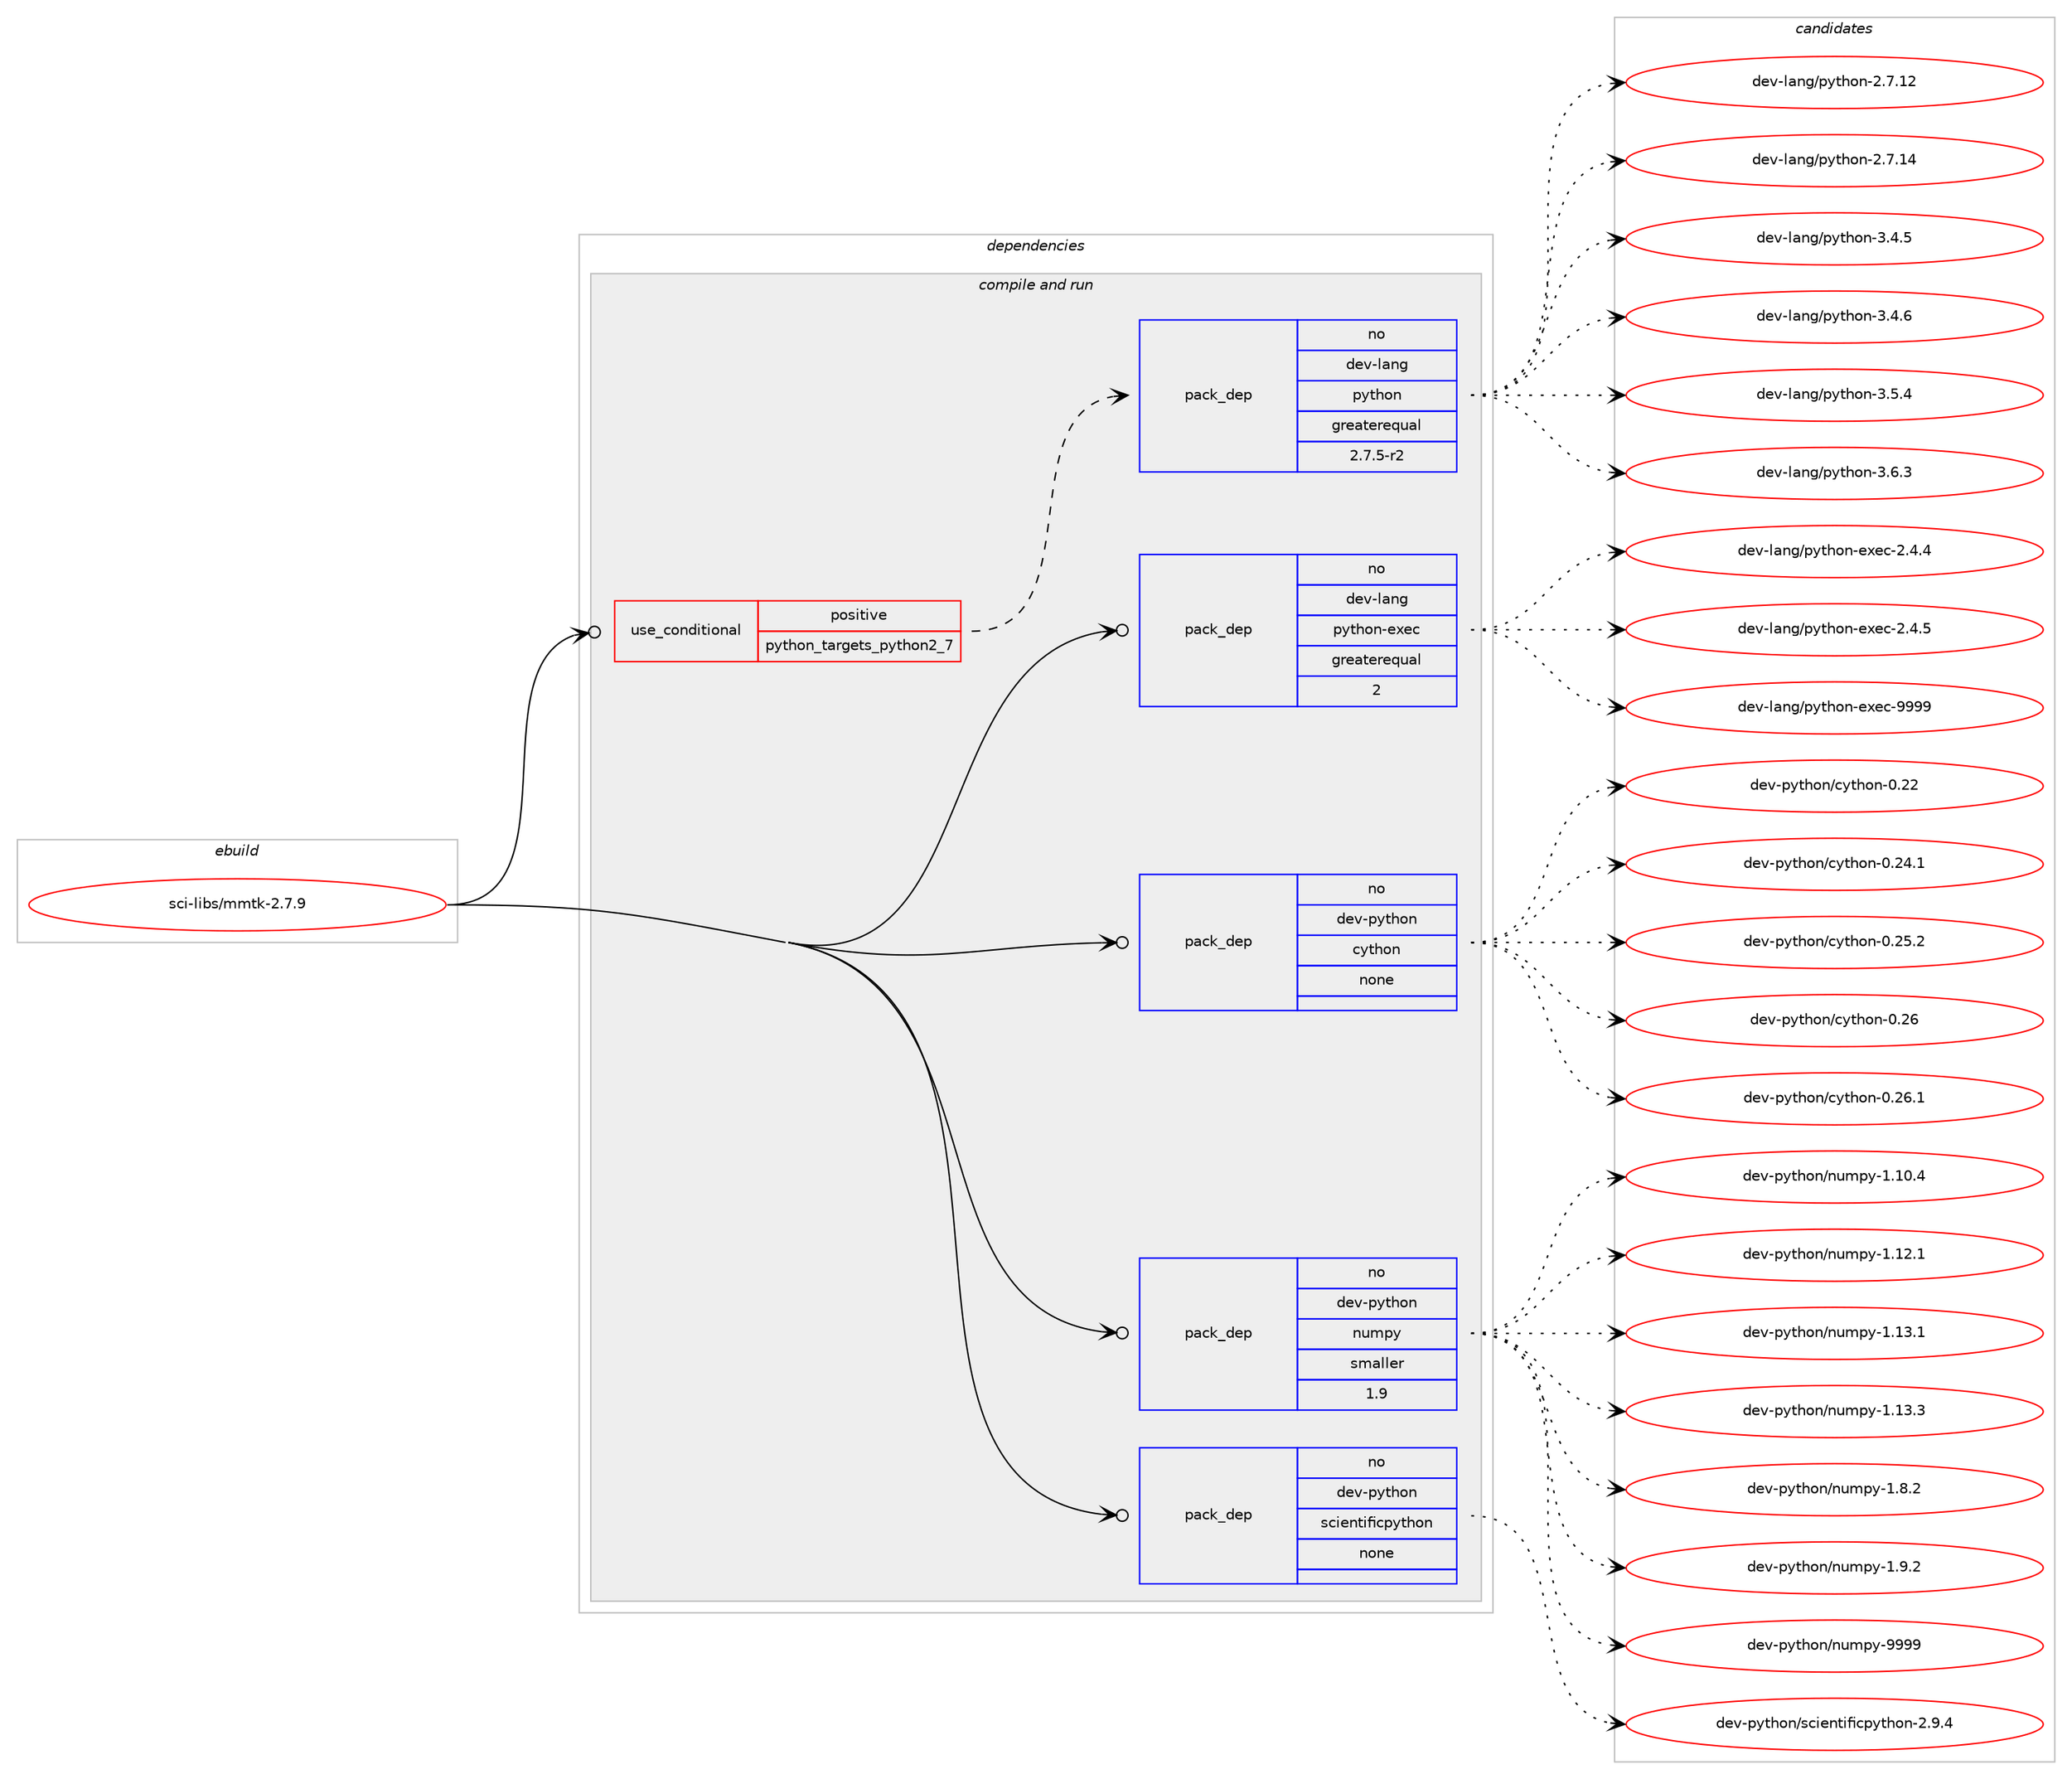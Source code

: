 digraph prolog {

# *************
# Graph options
# *************

newrank=true;
concentrate=true;
compound=true;
graph [rankdir=LR,fontname=Helvetica,fontsize=10,ranksep=1.5];#, ranksep=2.5, nodesep=0.2];
edge  [arrowhead=vee];
node  [fontname=Helvetica,fontsize=10];

# **********
# The ebuild
# **********

subgraph cluster_leftcol {
color=gray;
rank=same;
label=<<i>ebuild</i>>;
id [label="sci-libs/mmtk-2.7.9", color=red, width=4, href="../sci-libs/mmtk-2.7.9.svg"];
}

# ****************
# The dependencies
# ****************

subgraph cluster_midcol {
color=gray;
label=<<i>dependencies</i>>;
subgraph cluster_compile {
fillcolor="#eeeeee";
style=filled;
label=<<i>compile</i>>;
}
subgraph cluster_compileandrun {
fillcolor="#eeeeee";
style=filled;
label=<<i>compile and run</i>>;
subgraph cond110827 {
dependency452737 [label=<<TABLE BORDER="0" CELLBORDER="1" CELLSPACING="0" CELLPADDING="4"><TR><TD ROWSPAN="3" CELLPADDING="10">use_conditional</TD></TR><TR><TD>positive</TD></TR><TR><TD>python_targets_python2_7</TD></TR></TABLE>>, shape=none, color=red];
subgraph pack333996 {
dependency452738 [label=<<TABLE BORDER="0" CELLBORDER="1" CELLSPACING="0" CELLPADDING="4" WIDTH="220"><TR><TD ROWSPAN="6" CELLPADDING="30">pack_dep</TD></TR><TR><TD WIDTH="110">no</TD></TR><TR><TD>dev-lang</TD></TR><TR><TD>python</TD></TR><TR><TD>greaterequal</TD></TR><TR><TD>2.7.5-r2</TD></TR></TABLE>>, shape=none, color=blue];
}
dependency452737:e -> dependency452738:w [weight=20,style="dashed",arrowhead="vee"];
}
id:e -> dependency452737:w [weight=20,style="solid",arrowhead="odotvee"];
subgraph pack333997 {
dependency452739 [label=<<TABLE BORDER="0" CELLBORDER="1" CELLSPACING="0" CELLPADDING="4" WIDTH="220"><TR><TD ROWSPAN="6" CELLPADDING="30">pack_dep</TD></TR><TR><TD WIDTH="110">no</TD></TR><TR><TD>dev-lang</TD></TR><TR><TD>python-exec</TD></TR><TR><TD>greaterequal</TD></TR><TR><TD>2</TD></TR></TABLE>>, shape=none, color=blue];
}
id:e -> dependency452739:w [weight=20,style="solid",arrowhead="odotvee"];
subgraph pack333998 {
dependency452740 [label=<<TABLE BORDER="0" CELLBORDER="1" CELLSPACING="0" CELLPADDING="4" WIDTH="220"><TR><TD ROWSPAN="6" CELLPADDING="30">pack_dep</TD></TR><TR><TD WIDTH="110">no</TD></TR><TR><TD>dev-python</TD></TR><TR><TD>cython</TD></TR><TR><TD>none</TD></TR><TR><TD></TD></TR></TABLE>>, shape=none, color=blue];
}
id:e -> dependency452740:w [weight=20,style="solid",arrowhead="odotvee"];
subgraph pack333999 {
dependency452741 [label=<<TABLE BORDER="0" CELLBORDER="1" CELLSPACING="0" CELLPADDING="4" WIDTH="220"><TR><TD ROWSPAN="6" CELLPADDING="30">pack_dep</TD></TR><TR><TD WIDTH="110">no</TD></TR><TR><TD>dev-python</TD></TR><TR><TD>numpy</TD></TR><TR><TD>smaller</TD></TR><TR><TD>1.9</TD></TR></TABLE>>, shape=none, color=blue];
}
id:e -> dependency452741:w [weight=20,style="solid",arrowhead="odotvee"];
subgraph pack334000 {
dependency452742 [label=<<TABLE BORDER="0" CELLBORDER="1" CELLSPACING="0" CELLPADDING="4" WIDTH="220"><TR><TD ROWSPAN="6" CELLPADDING="30">pack_dep</TD></TR><TR><TD WIDTH="110">no</TD></TR><TR><TD>dev-python</TD></TR><TR><TD>scientificpython</TD></TR><TR><TD>none</TD></TR><TR><TD></TD></TR></TABLE>>, shape=none, color=blue];
}
id:e -> dependency452742:w [weight=20,style="solid",arrowhead="odotvee"];
}
subgraph cluster_run {
fillcolor="#eeeeee";
style=filled;
label=<<i>run</i>>;
}
}

# **************
# The candidates
# **************

subgraph cluster_choices {
rank=same;
color=gray;
label=<<i>candidates</i>>;

subgraph choice333996 {
color=black;
nodesep=1;
choice10010111845108971101034711212111610411111045504655464950 [label="dev-lang/python-2.7.12", color=red, width=4,href="../dev-lang/python-2.7.12.svg"];
choice10010111845108971101034711212111610411111045504655464952 [label="dev-lang/python-2.7.14", color=red, width=4,href="../dev-lang/python-2.7.14.svg"];
choice100101118451089711010347112121116104111110455146524653 [label="dev-lang/python-3.4.5", color=red, width=4,href="../dev-lang/python-3.4.5.svg"];
choice100101118451089711010347112121116104111110455146524654 [label="dev-lang/python-3.4.6", color=red, width=4,href="../dev-lang/python-3.4.6.svg"];
choice100101118451089711010347112121116104111110455146534652 [label="dev-lang/python-3.5.4", color=red, width=4,href="../dev-lang/python-3.5.4.svg"];
choice100101118451089711010347112121116104111110455146544651 [label="dev-lang/python-3.6.3", color=red, width=4,href="../dev-lang/python-3.6.3.svg"];
dependency452738:e -> choice10010111845108971101034711212111610411111045504655464950:w [style=dotted,weight="100"];
dependency452738:e -> choice10010111845108971101034711212111610411111045504655464952:w [style=dotted,weight="100"];
dependency452738:e -> choice100101118451089711010347112121116104111110455146524653:w [style=dotted,weight="100"];
dependency452738:e -> choice100101118451089711010347112121116104111110455146524654:w [style=dotted,weight="100"];
dependency452738:e -> choice100101118451089711010347112121116104111110455146534652:w [style=dotted,weight="100"];
dependency452738:e -> choice100101118451089711010347112121116104111110455146544651:w [style=dotted,weight="100"];
}
subgraph choice333997 {
color=black;
nodesep=1;
choice1001011184510897110103471121211161041111104510112010199455046524652 [label="dev-lang/python-exec-2.4.4", color=red, width=4,href="../dev-lang/python-exec-2.4.4.svg"];
choice1001011184510897110103471121211161041111104510112010199455046524653 [label="dev-lang/python-exec-2.4.5", color=red, width=4,href="../dev-lang/python-exec-2.4.5.svg"];
choice10010111845108971101034711212111610411111045101120101994557575757 [label="dev-lang/python-exec-9999", color=red, width=4,href="../dev-lang/python-exec-9999.svg"];
dependency452739:e -> choice1001011184510897110103471121211161041111104510112010199455046524652:w [style=dotted,weight="100"];
dependency452739:e -> choice1001011184510897110103471121211161041111104510112010199455046524653:w [style=dotted,weight="100"];
dependency452739:e -> choice10010111845108971101034711212111610411111045101120101994557575757:w [style=dotted,weight="100"];
}
subgraph choice333998 {
color=black;
nodesep=1;
choice1001011184511212111610411111047991211161041111104548465050 [label="dev-python/cython-0.22", color=red, width=4,href="../dev-python/cython-0.22.svg"];
choice10010111845112121116104111110479912111610411111045484650524649 [label="dev-python/cython-0.24.1", color=red, width=4,href="../dev-python/cython-0.24.1.svg"];
choice10010111845112121116104111110479912111610411111045484650534650 [label="dev-python/cython-0.25.2", color=red, width=4,href="../dev-python/cython-0.25.2.svg"];
choice1001011184511212111610411111047991211161041111104548465054 [label="dev-python/cython-0.26", color=red, width=4,href="../dev-python/cython-0.26.svg"];
choice10010111845112121116104111110479912111610411111045484650544649 [label="dev-python/cython-0.26.1", color=red, width=4,href="../dev-python/cython-0.26.1.svg"];
dependency452740:e -> choice1001011184511212111610411111047991211161041111104548465050:w [style=dotted,weight="100"];
dependency452740:e -> choice10010111845112121116104111110479912111610411111045484650524649:w [style=dotted,weight="100"];
dependency452740:e -> choice10010111845112121116104111110479912111610411111045484650534650:w [style=dotted,weight="100"];
dependency452740:e -> choice1001011184511212111610411111047991211161041111104548465054:w [style=dotted,weight="100"];
dependency452740:e -> choice10010111845112121116104111110479912111610411111045484650544649:w [style=dotted,weight="100"];
}
subgraph choice333999 {
color=black;
nodesep=1;
choice100101118451121211161041111104711011710911212145494649484652 [label="dev-python/numpy-1.10.4", color=red, width=4,href="../dev-python/numpy-1.10.4.svg"];
choice100101118451121211161041111104711011710911212145494649504649 [label="dev-python/numpy-1.12.1", color=red, width=4,href="../dev-python/numpy-1.12.1.svg"];
choice100101118451121211161041111104711011710911212145494649514649 [label="dev-python/numpy-1.13.1", color=red, width=4,href="../dev-python/numpy-1.13.1.svg"];
choice100101118451121211161041111104711011710911212145494649514651 [label="dev-python/numpy-1.13.3", color=red, width=4,href="../dev-python/numpy-1.13.3.svg"];
choice1001011184511212111610411111047110117109112121454946564650 [label="dev-python/numpy-1.8.2", color=red, width=4,href="../dev-python/numpy-1.8.2.svg"];
choice1001011184511212111610411111047110117109112121454946574650 [label="dev-python/numpy-1.9.2", color=red, width=4,href="../dev-python/numpy-1.9.2.svg"];
choice10010111845112121116104111110471101171091121214557575757 [label="dev-python/numpy-9999", color=red, width=4,href="../dev-python/numpy-9999.svg"];
dependency452741:e -> choice100101118451121211161041111104711011710911212145494649484652:w [style=dotted,weight="100"];
dependency452741:e -> choice100101118451121211161041111104711011710911212145494649504649:w [style=dotted,weight="100"];
dependency452741:e -> choice100101118451121211161041111104711011710911212145494649514649:w [style=dotted,weight="100"];
dependency452741:e -> choice100101118451121211161041111104711011710911212145494649514651:w [style=dotted,weight="100"];
dependency452741:e -> choice1001011184511212111610411111047110117109112121454946564650:w [style=dotted,weight="100"];
dependency452741:e -> choice1001011184511212111610411111047110117109112121454946574650:w [style=dotted,weight="100"];
dependency452741:e -> choice10010111845112121116104111110471101171091121214557575757:w [style=dotted,weight="100"];
}
subgraph choice334000 {
color=black;
nodesep=1;
choice10010111845112121116104111110471159910510111011610510210599112121116104111110455046574652 [label="dev-python/scientificpython-2.9.4", color=red, width=4,href="../dev-python/scientificpython-2.9.4.svg"];
dependency452742:e -> choice10010111845112121116104111110471159910510111011610510210599112121116104111110455046574652:w [style=dotted,weight="100"];
}
}

}
